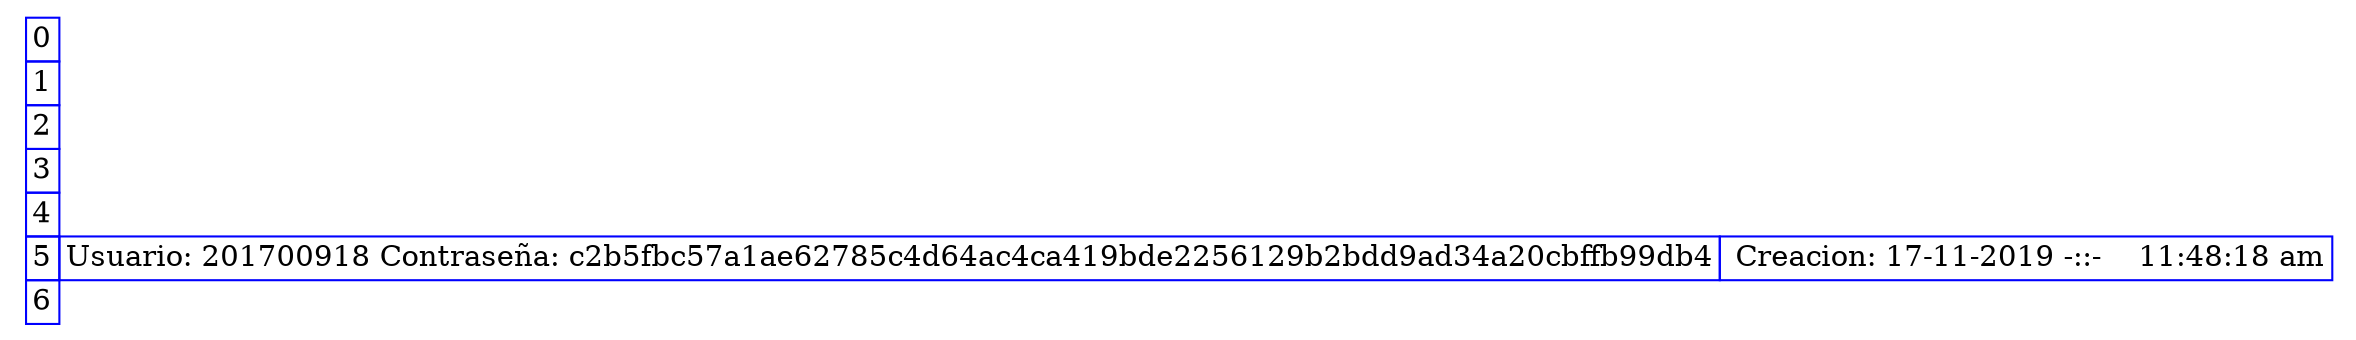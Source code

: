 digraph guia{ 
tbl [
shape=plaintext
label=<
<table border='0' cellborder='1' color='blue' cellspacing='0'>
<tr><td>0</td></tr> 
<tr><td>1</td></tr> 
<tr><td>2</td></tr> 
<tr><td>3</td></tr> 
<tr><td>4</td></tr> 
<tr><td>5</td><td>Usuario: 201700918 Contraseña: c2b5fbc57a1ae62785c4d64ac4ca419bde2256129b2bdd9ad34a20cbffb99db4</td><td> Creacion: 17-11-2019 -::-    11:48:18 am</td></tr> 
<tr><td>6</td></tr> 

</table>
>];
}